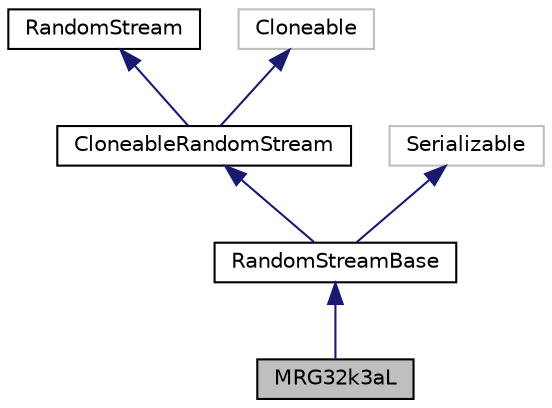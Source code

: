 digraph "MRG32k3aL"
{
 // INTERACTIVE_SVG=YES
  bgcolor="transparent";
  edge [fontname="Helvetica",fontsize="10",labelfontname="Helvetica",labelfontsize="10"];
  node [fontname="Helvetica",fontsize="10",shape=record];
  Node0 [label="MRG32k3aL",height=0.2,width=0.4,color="black", fillcolor="grey75", style="filled", fontcolor="black"];
  Node1 -> Node0 [dir="back",color="midnightblue",fontsize="10",style="solid",fontname="Helvetica"];
  Node1 [label="RandomStreamBase",height=0.2,width=0.4,color="black",URL="$d1/dbe/classumontreal_1_1ssj_1_1rng_1_1RandomStreamBase.html",tooltip="This class provides a convenient foundation on which RNGs can be built. "];
  Node2 -> Node1 [dir="back",color="midnightblue",fontsize="10",style="solid",fontname="Helvetica"];
  Node2 [label="CloneableRandomStream",height=0.2,width=0.4,color="black",URL="$d1/d5f/interfaceumontreal_1_1ssj_1_1rng_1_1CloneableRandomStream.html",tooltip="CloneableRandomStream extends RandomStream and Cloneable. "];
  Node3 -> Node2 [dir="back",color="midnightblue",fontsize="10",style="solid",fontname="Helvetica"];
  Node3 [label="RandomStream",height=0.2,width=0.4,color="black",URL="$d1/d7c/interfaceumontreal_1_1ssj_1_1rng_1_1RandomStream.html",tooltip="This interface defines the basic structures to handle multiple streams of uniform (pseudo)random numb..."];
  Node4 -> Node2 [dir="back",color="midnightblue",fontsize="10",style="solid",fontname="Helvetica"];
  Node4 [label="Cloneable",height=0.2,width=0.4,color="grey75"];
  Node5 -> Node1 [dir="back",color="midnightblue",fontsize="10",style="solid",fontname="Helvetica"];
  Node5 [label="Serializable",height=0.2,width=0.4,color="grey75"];
}

